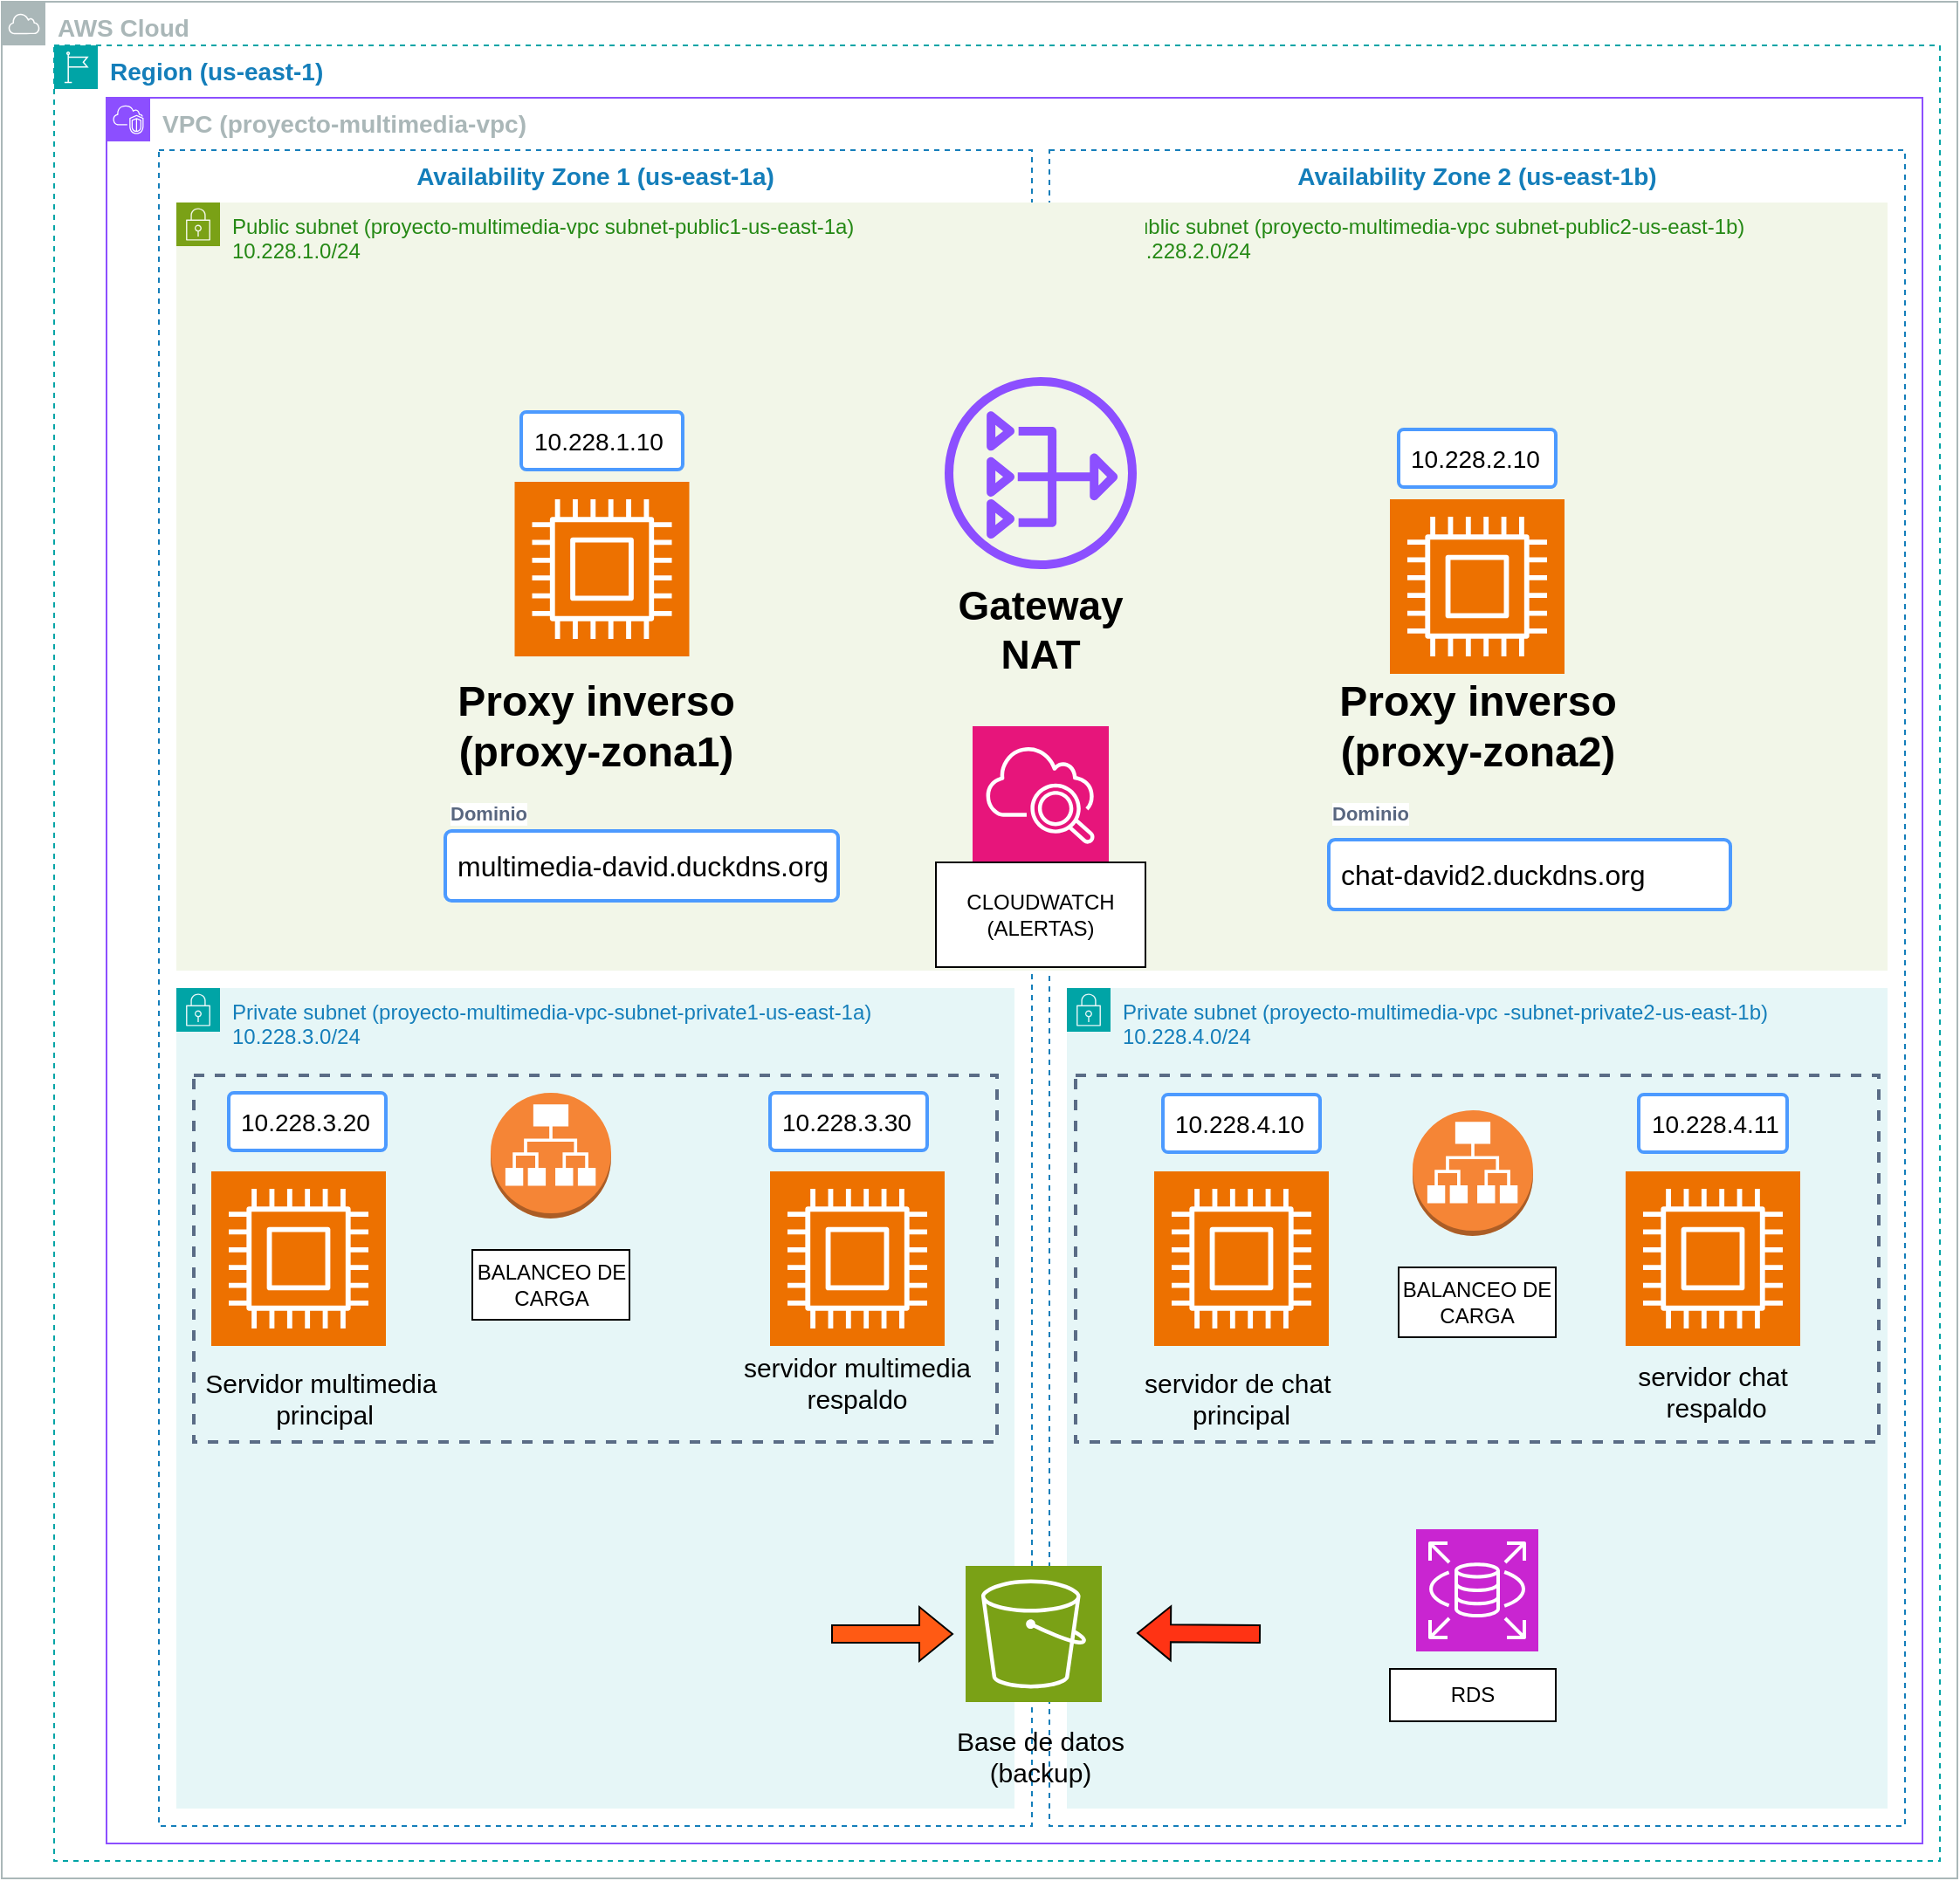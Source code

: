 <mxfile version="27.1.5">
  <diagram name="Página-1" id="Qx7fP_NjLmbVuaK9bLKz">
    <mxGraphModel dx="1736" dy="1134" grid="1" gridSize="10" guides="1" tooltips="1" connect="1" arrows="1" fold="1" page="1" pageScale="1" pageWidth="827" pageHeight="1169" math="0" shadow="0">
      <root>
        <mxCell id="0" />
        <mxCell id="1" parent="0" />
        <mxCell id="fqOp8nFUqeQ0Y8Dte5rl-1" value="&lt;font style=&quot;font-size: 14px;&quot;&gt;&lt;b&gt;AWS Cloud&lt;/b&gt;&lt;/font&gt;" style="sketch=0;outlineConnect=0;gradientColor=none;html=1;whiteSpace=wrap;fontSize=12;fontStyle=0;shape=mxgraph.aws4.group;grIcon=mxgraph.aws4.group_aws_cloud;strokeColor=#AAB7B8;fillColor=none;verticalAlign=top;align=left;spacingLeft=30;fontColor=#AAB7B8;dashed=0;" vertex="1" parent="1">
          <mxGeometry x="40" y="45" width="1120" height="1075" as="geometry" />
        </mxCell>
        <mxCell id="fqOp8nFUqeQ0Y8Dte5rl-2" value="Public subnet (proyecto-multimedia-vpc subnet-public2-us-east-1b)&lt;div&gt;10.228.2.0/24&lt;/div&gt;" style="points=[[0,0],[0.25,0],[0.5,0],[0.75,0],[1,0],[1,0.25],[1,0.5],[1,0.75],[1,1],[0.75,1],[0.5,1],[0.25,1],[0,1],[0,0.75],[0,0.5],[0,0.25]];outlineConnect=0;gradientColor=none;html=1;whiteSpace=wrap;fontSize=12;fontStyle=0;container=1;pointerEvents=0;collapsible=0;recursiveResize=0;shape=mxgraph.aws4.group;grIcon=mxgraph.aws4.group_security_group;grStroke=0;strokeColor=#7AA116;fillColor=#F2F6E8;verticalAlign=top;align=left;spacingLeft=30;fontColor=#248814;dashed=0;" vertex="1" parent="1">
          <mxGeometry x="650" y="160" width="470" height="440" as="geometry" />
        </mxCell>
        <mxCell id="fqOp8nFUqeQ0Y8Dte5rl-3" value="" style="sketch=0;points=[[0,0,0],[0.25,0,0],[0.5,0,0],[0.75,0,0],[1,0,0],[0,1,0],[0.25,1,0],[0.5,1,0],[0.75,1,0],[1,1,0],[0,0.25,0],[0,0.5,0],[0,0.75,0],[1,0.25,0],[1,0.5,0],[1,0.75,0]];outlineConnect=0;fontColor=#232F3E;fillColor=#ED7100;strokeColor=#ffffff;dashed=0;verticalLabelPosition=bottom;verticalAlign=top;align=center;html=1;fontSize=12;fontStyle=0;aspect=fixed;shape=mxgraph.aws4.resourceIcon;resIcon=mxgraph.aws4.compute;" vertex="1" parent="fqOp8nFUqeQ0Y8Dte5rl-2">
          <mxGeometry x="185" y="170" width="100" height="100" as="geometry" />
        </mxCell>
        <mxCell id="fqOp8nFUqeQ0Y8Dte5rl-4" value="&lt;font style=&quot;font-size: 14px;&quot;&gt;&lt;b&gt;Region (us-east-1)&lt;/b&gt;&lt;/font&gt;" style="points=[[0,0],[0.25,0],[0.5,0],[0.75,0],[1,0],[1,0.25],[1,0.5],[1,0.75],[1,1],[0.75,1],[0.5,1],[0.25,1],[0,1],[0,0.75],[0,0.5],[0,0.25]];outlineConnect=0;gradientColor=none;html=1;whiteSpace=wrap;fontSize=12;fontStyle=0;container=1;pointerEvents=0;collapsible=0;recursiveResize=0;shape=mxgraph.aws4.group;grIcon=mxgraph.aws4.group_region;strokeColor=#00A4A6;fillColor=none;verticalAlign=top;align=left;spacingLeft=30;fontColor=#147EBA;dashed=1;" vertex="1" parent="1">
          <mxGeometry x="70" y="70" width="1080" height="1040" as="geometry" />
        </mxCell>
        <mxCell id="fqOp8nFUqeQ0Y8Dte5rl-5" value="&lt;font style=&quot;font-size: 14px;&quot;&gt;&lt;b&gt;VPC (proyecto-multimedia-vpc)&lt;/b&gt;&lt;/font&gt;" style="points=[[0,0],[0.25,0],[0.5,0],[0.75,0],[1,0],[1,0.25],[1,0.5],[1,0.75],[1,1],[0.75,1],[0.5,1],[0.25,1],[0,1],[0,0.75],[0,0.5],[0,0.25]];outlineConnect=0;gradientColor=none;html=1;whiteSpace=wrap;fontSize=12;fontStyle=0;container=1;pointerEvents=0;collapsible=0;recursiveResize=0;shape=mxgraph.aws4.group;grIcon=mxgraph.aws4.group_vpc2;strokeColor=#8C4FFF;fillColor=none;verticalAlign=top;align=left;spacingLeft=30;fontColor=#AAB7B8;dashed=0;" vertex="1" parent="fqOp8nFUqeQ0Y8Dte5rl-4">
          <mxGeometry x="30" y="30" width="1040" height="1000" as="geometry" />
        </mxCell>
        <mxCell id="fqOp8nFUqeQ0Y8Dte5rl-6" value="" style="sketch=0;points=[[0,0,0],[0.25,0,0],[0.5,0,0],[0.75,0,0],[1,0,0],[0,1,0],[0.25,1,0],[0.5,1,0],[0.75,1,0],[1,1,0],[0,0.25,0],[0,0.5,0],[0,0.75,0],[1,0.25,0],[1,0.5,0],[1,0.75,0]];outlineConnect=0;fontColor=#232F3E;fillColor=#ED7100;strokeColor=#ffffff;dashed=0;verticalLabelPosition=bottom;verticalAlign=top;align=center;html=1;fontSize=12;fontStyle=0;aspect=fixed;shape=mxgraph.aws4.resourceIcon;resIcon=mxgraph.aws4.compute;" vertex="1" parent="fqOp8nFUqeQ0Y8Dte5rl-5">
          <mxGeometry x="735" y="230" width="100" height="100" as="geometry" />
        </mxCell>
        <mxCell id="fqOp8nFUqeQ0Y8Dte5rl-7" value="&lt;font style=&quot;font-size: 14px;&quot;&gt;10.228.2.10&lt;/font&gt;" style="rounded=1;arcSize=9;align=left;spacingLeft=5;strokeColor=#4C9AFF;html=1;strokeWidth=2;fontSize=12" vertex="1" parent="fqOp8nFUqeQ0Y8Dte5rl-5">
          <mxGeometry x="740" y="190" width="90" height="33" as="geometry" />
        </mxCell>
        <mxCell id="fqOp8nFUqeQ0Y8Dte5rl-8" value="&lt;font style=&quot;font-size: 14px;&quot;&gt;&lt;b&gt;Availability Zone 2 (us-east-1b)&lt;/b&gt;&lt;/font&gt;" style="fillColor=none;strokeColor=#147EBA;dashed=1;verticalAlign=top;fontStyle=0;fontColor=#147EBA;whiteSpace=wrap;html=1;" vertex="1" parent="fqOp8nFUqeQ0Y8Dte5rl-5">
          <mxGeometry x="540" y="30" width="490" height="960" as="geometry" />
        </mxCell>
        <mxCell id="fqOp8nFUqeQ0Y8Dte5rl-45" style="edgeStyle=orthogonalEdgeStyle;rounded=0;orthogonalLoop=1;jettySize=auto;html=1;exitX=0;exitY=0.5;exitDx=0;exitDy=0;entryX=0;entryY=0.75;entryDx=0;entryDy=0;" edge="1" parent="fqOp8nFUqeQ0Y8Dte5rl-5">
          <mxGeometry relative="1" as="geometry">
            <mxPoint x="747.5" y="925" as="sourcePoint" />
            <mxPoint x="747.5" y="932.5" as="targetPoint" />
          </mxGeometry>
        </mxCell>
        <mxCell id="fqOp8nFUqeQ0Y8Dte5rl-9" value="Private subnet (proyecto-multimedia-vpc&lt;span style=&quot;color: rgb(85, 171, 71);&quot;&gt;&amp;nbsp;&lt;/span&gt;-subnet-private2-us-east-1b)&lt;div&gt;10.228.4.0/24&lt;/div&gt;" style="points=[[0,0],[0.25,0],[0.5,0],[0.75,0],[1,0],[1,0.25],[1,0.5],[1,0.75],[1,1],[0.75,1],[0.5,1],[0.25,1],[0,1],[0,0.75],[0,0.5],[0,0.25]];outlineConnect=0;gradientColor=none;html=1;whiteSpace=wrap;fontSize=12;fontStyle=0;container=0;pointerEvents=0;collapsible=0;recursiveResize=0;shape=mxgraph.aws4.group;grIcon=mxgraph.aws4.group_security_group;grStroke=0;strokeColor=#00A4A6;fillColor=#E6F6F7;verticalAlign=top;align=left;spacingLeft=30;fontColor=#147EBA;dashed=0;" vertex="1" parent="1">
          <mxGeometry x="650" y="610" width="470" height="470" as="geometry" />
        </mxCell>
        <mxCell id="fqOp8nFUqeQ0Y8Dte5rl-10" value="" style="fillColor=none;strokeColor=#5A6C86;dashed=1;verticalAlign=top;fontStyle=0;fontColor=#5A6C86;whiteSpace=wrap;html=1;strokeWidth=2;" vertex="1" parent="1">
          <mxGeometry x="655" y="660" width="460" height="210" as="geometry" />
        </mxCell>
        <mxCell id="fqOp8nFUqeQ0Y8Dte5rl-11" value="Cluster&lt;div&gt;mensajería&lt;/div&gt;" style="fillColor=none;strokeColor=#5A6C86;dashed=1;verticalAlign=top;fontStyle=0;fontColor=#5A6C86;whiteSpace=wrap;html=1;" vertex="1" parent="1">
          <mxGeometry x="150" y="660" width="460" height="210" as="geometry" />
        </mxCell>
        <mxCell id="fqOp8nFUqeQ0Y8Dte5rl-12" value="&lt;font style=&quot;font-size: 14px;&quot;&gt;&lt;b&gt;Availability Zone 1 (us-east-1a)&lt;/b&gt;&lt;/font&gt;" style="fillColor=none;strokeColor=#147EBA;dashed=1;verticalAlign=top;fontStyle=0;fontColor=#147EBA;whiteSpace=wrap;html=1;" vertex="1" parent="1">
          <mxGeometry x="130" y="130" width="500" height="960" as="geometry" />
        </mxCell>
        <mxCell id="fqOp8nFUqeQ0Y8Dte5rl-13" value="Public subnet (proyecto-multimedia-vpc subnet-public1-us-east-1a)&lt;div&gt;10.228.1.0/24&lt;/div&gt;" style="points=[[0,0],[0.25,0],[0.5,0],[0.75,0],[1,0],[1,0.25],[1,0.5],[1,0.75],[1,1],[0.75,1],[0.5,1],[0.25,1],[0,1],[0,0.75],[0,0.5],[0,0.25]];outlineConnect=0;gradientColor=none;html=1;whiteSpace=wrap;fontSize=12;fontStyle=0;container=1;pointerEvents=0;collapsible=0;recursiveResize=0;shape=mxgraph.aws4.group;grIcon=mxgraph.aws4.group_security_group;grStroke=0;strokeColor=#7AA116;fillColor=#F2F6E8;verticalAlign=top;align=left;spacingLeft=30;fontColor=#248814;dashed=0;" vertex="1" parent="1">
          <mxGeometry x="140" y="160" width="555" height="440" as="geometry" />
        </mxCell>
        <mxCell id="fqOp8nFUqeQ0Y8Dte5rl-14" value="" style="sketch=0;points=[[0,0,0],[0.25,0,0],[0.5,0,0],[0.75,0,0],[1,0,0],[0,1,0],[0.25,1,0],[0.5,1,0],[0.75,1,0],[1,1,0],[0,0.25,0],[0,0.5,0],[0,0.75,0],[1,0.25,0],[1,0.5,0],[1,0.75,0]];outlineConnect=0;fontColor=#232F3E;fillColor=#ED7100;strokeColor=#ffffff;dashed=0;verticalLabelPosition=bottom;verticalAlign=top;align=center;html=1;fontSize=12;fontStyle=0;aspect=fixed;shape=mxgraph.aws4.resourceIcon;resIcon=mxgraph.aws4.compute;" vertex="1" parent="fqOp8nFUqeQ0Y8Dte5rl-13">
          <mxGeometry x="193.75" y="160" width="100" height="100" as="geometry" />
        </mxCell>
        <mxCell id="fqOp8nFUqeQ0Y8Dte5rl-15" value="&lt;font style=&quot;font-size: 14px;&quot;&gt;10.228.1.10&lt;/font&gt;" style="rounded=1;arcSize=9;align=left;spacingLeft=5;strokeColor=#4C9AFF;html=1;strokeWidth=2;fontSize=12" vertex="1" parent="fqOp8nFUqeQ0Y8Dte5rl-13">
          <mxGeometry x="197.5" y="120" width="92.5" height="33" as="geometry" />
        </mxCell>
        <mxCell id="fqOp8nFUqeQ0Y8Dte5rl-16" value="Dominio" style="fillColor=none;strokeColor=none;html=1;fontSize=12;fontStyle=0;align=left;fontColor=#596780;fontStyle=1;fontSize=11;labelBackgroundColor=light-dark(#ffffff, #006352);" vertex="1" parent="fqOp8nFUqeQ0Y8Dte5rl-13">
          <mxGeometry x="155" y="340" width="166" height="20" as="geometry" />
        </mxCell>
        <mxCell id="fqOp8nFUqeQ0Y8Dte5rl-17" value="multimedia-david.duckdns.org" style="rounded=1;arcSize=9;align=left;spacingLeft=5;strokeColor=#4C9AFF;html=1;strokeWidth=2;fontSize=16;whiteSpace=wrap;" vertex="1" parent="fqOp8nFUqeQ0Y8Dte5rl-13">
          <mxGeometry x="154" y="360" width="225" height="40" as="geometry" />
        </mxCell>
        <mxCell id="fqOp8nFUqeQ0Y8Dte5rl-18" value="Proxy inverso&lt;div&gt;(proxy-zona1)&lt;/div&gt;" style="text;strokeColor=none;fillColor=none;html=1;fontSize=24;fontStyle=1;verticalAlign=middle;align=center;" vertex="1" parent="fqOp8nFUqeQ0Y8Dte5rl-13">
          <mxGeometry x="190" y="280" width="100" height="40" as="geometry" />
        </mxCell>
        <mxCell id="fqOp8nFUqeQ0Y8Dte5rl-46" value="" style="sketch=0;points=[[0,0,0],[0.25,0,0],[0.5,0,0],[0.75,0,0],[1,0,0],[0,1,0],[0.25,1,0],[0.5,1,0],[0.75,1,0],[1,1,0],[0,0.25,0],[0,0.5,0],[0,0.75,0],[1,0.25,0],[1,0.5,0],[1,0.75,0]];points=[[0,0,0],[0.25,0,0],[0.5,0,0],[0.75,0,0],[1,0,0],[0,1,0],[0.25,1,0],[0.5,1,0],[0.75,1,0],[1,1,0],[0,0.25,0],[0,0.5,0],[0,0.75,0],[1,0.25,0],[1,0.5,0],[1,0.75,0]];outlineConnect=0;fontColor=#232F3E;fillColor=#E7157B;strokeColor=#ffffff;dashed=0;verticalLabelPosition=bottom;verticalAlign=top;align=center;html=1;fontSize=12;fontStyle=0;aspect=fixed;shape=mxgraph.aws4.resourceIcon;resIcon=mxgraph.aws4.cloudwatch_2;" vertex="1" parent="fqOp8nFUqeQ0Y8Dte5rl-13">
          <mxGeometry x="456" y="300" width="78" height="78" as="geometry" />
        </mxCell>
        <mxCell id="fqOp8nFUqeQ0Y8Dte5rl-47" value="CLOUDWATCH&lt;div&gt;(ALERTAS)&lt;/div&gt;" style="rounded=0;whiteSpace=wrap;html=1;" vertex="1" parent="fqOp8nFUqeQ0Y8Dte5rl-13">
          <mxGeometry x="435" y="378" width="120" height="60" as="geometry" />
        </mxCell>
        <mxCell id="fqOp8nFUqeQ0Y8Dte5rl-19" value="Private subnet (proyecto-multimedia-vpc-subnet-private1-us-east-1a)&lt;div&gt;10.228.3.0/24&lt;/div&gt;" style="points=[[0,0],[0.25,0],[0.5,0],[0.75,0],[1,0],[1,0.25],[1,0.5],[1,0.75],[1,1],[0.75,1],[0.5,1],[0.25,1],[0,1],[0,0.75],[0,0.5],[0,0.25]];outlineConnect=0;gradientColor=none;html=1;whiteSpace=wrap;fontSize=12;fontStyle=0;container=1;pointerEvents=0;collapsible=0;recursiveResize=0;shape=mxgraph.aws4.group;grIcon=mxgraph.aws4.group_security_group;grStroke=0;strokeColor=#00A4A6;fillColor=#E6F6F7;verticalAlign=top;align=left;spacingLeft=30;fontColor=#147EBA;dashed=0;" vertex="1" parent="1">
          <mxGeometry x="140" y="610" width="480" height="470" as="geometry" />
        </mxCell>
        <mxCell id="fqOp8nFUqeQ0Y8Dte5rl-20" value="" style="fillColor=none;strokeColor=#5A6C86;dashed=1;verticalAlign=top;fontStyle=0;fontColor=#5A6C86;whiteSpace=wrap;html=1;strokeWidth=2;" vertex="1" parent="fqOp8nFUqeQ0Y8Dte5rl-19">
          <mxGeometry x="10" y="50" width="460" height="210" as="geometry" />
        </mxCell>
        <mxCell id="fqOp8nFUqeQ0Y8Dte5rl-21" value="&lt;font style=&quot;font-size: 15px;&quot;&gt;Servidor multimedia&amp;nbsp;&lt;/font&gt;&lt;div&gt;&lt;font style=&quot;font-size: 15px;&quot;&gt;principal&lt;/font&gt;&lt;/div&gt;" style="text;html=1;align=center;verticalAlign=middle;whiteSpace=wrap;rounded=0;" vertex="1" parent="fqOp8nFUqeQ0Y8Dte5rl-19">
          <mxGeometry x="10" y="220" width="150" height="30" as="geometry" />
        </mxCell>
        <mxCell id="fqOp8nFUqeQ0Y8Dte5rl-22" value="&lt;span style=&quot;font-size: 15px;&quot;&gt;servidor multimedia&lt;/span&gt;&lt;div&gt;&lt;span style=&quot;font-size: 15px;&quot;&gt;respaldo&lt;br&gt;&lt;br&gt;&lt;/span&gt;&lt;/div&gt;" style="text;html=1;align=center;verticalAlign=middle;whiteSpace=wrap;rounded=0;" vertex="1" parent="fqOp8nFUqeQ0Y8Dte5rl-19">
          <mxGeometry x="290" y="220" width="200" height="30" as="geometry" />
        </mxCell>
        <mxCell id="fqOp8nFUqeQ0Y8Dte5rl-23" value="" style="sketch=0;points=[[0,0,0],[0.25,0,0],[0.5,0,0],[0.75,0,0],[1,0,0],[0,1,0],[0.25,1,0],[0.5,1,0],[0.75,1,0],[1,1,0],[0,0.25,0],[0,0.5,0],[0,0.75,0],[1,0.25,0],[1,0.5,0],[1,0.75,0]];outlineConnect=0;fontColor=#232F3E;fillColor=#ED7100;strokeColor=#ffffff;dashed=0;verticalLabelPosition=bottom;verticalAlign=top;align=center;html=1;fontSize=12;fontStyle=0;aspect=fixed;shape=mxgraph.aws4.resourceIcon;resIcon=mxgraph.aws4.compute;" vertex="1" parent="fqOp8nFUqeQ0Y8Dte5rl-19">
          <mxGeometry x="340" y="105" width="100" height="100" as="geometry" />
        </mxCell>
        <mxCell id="fqOp8nFUqeQ0Y8Dte5rl-24" value="&lt;font style=&quot;font-size: 14px;&quot;&gt;10.228.3.20&lt;/font&gt;" style="rounded=1;arcSize=9;align=left;spacingLeft=5;strokeColor=#4C9AFF;html=1;strokeWidth=2;fontSize=12" vertex="1" parent="fqOp8nFUqeQ0Y8Dte5rl-19">
          <mxGeometry x="30" y="60" width="90" height="33" as="geometry" />
        </mxCell>
        <mxCell id="fqOp8nFUqeQ0Y8Dte5rl-25" value="&lt;font style=&quot;font-size: 14px;&quot;&gt;10.228.3.30&lt;/font&gt;" style="rounded=1;arcSize=9;align=left;spacingLeft=5;strokeColor=#4C9AFF;html=1;strokeWidth=2;fontSize=12" vertex="1" parent="fqOp8nFUqeQ0Y8Dte5rl-19">
          <mxGeometry x="340" y="60" width="90" height="33" as="geometry" />
        </mxCell>
        <mxCell id="fqOp8nFUqeQ0Y8Dte5rl-26" value="" style="shape=flexArrow;endArrow=classic;html=1;rounded=0;fillColor=#FF5A14;" edge="1" parent="fqOp8nFUqeQ0Y8Dte5rl-19">
          <mxGeometry width="50" height="50" relative="1" as="geometry">
            <mxPoint x="375" y="370" as="sourcePoint" />
            <mxPoint x="445" y="370" as="targetPoint" />
          </mxGeometry>
        </mxCell>
        <mxCell id="fqOp8nFUqeQ0Y8Dte5rl-49" value="" style="outlineConnect=0;dashed=0;verticalLabelPosition=bottom;verticalAlign=top;align=center;html=1;shape=mxgraph.aws3.application_load_balancer;fillColor=#F58536;gradientColor=none;" vertex="1" parent="fqOp8nFUqeQ0Y8Dte5rl-19">
          <mxGeometry x="180" y="60" width="69" height="72" as="geometry" />
        </mxCell>
        <mxCell id="fqOp8nFUqeQ0Y8Dte5rl-29" value="" style="sketch=0;points=[[0,0,0],[0.25,0,0],[0.5,0,0],[0.75,0,0],[1,0,0],[0,1,0],[0.25,1,0],[0.5,1,0],[0.75,1,0],[1,1,0],[0,0.25,0],[0,0.5,0],[0,0.75,0],[1,0.25,0],[1,0.5,0],[1,0.75,0]];outlineConnect=0;fontColor=#232F3E;fillColor=#ED7100;strokeColor=#ffffff;dashed=0;verticalLabelPosition=bottom;verticalAlign=top;align=center;html=1;fontSize=12;fontStyle=0;aspect=fixed;shape=mxgraph.aws4.resourceIcon;resIcon=mxgraph.aws4.compute;" vertex="1" parent="fqOp8nFUqeQ0Y8Dte5rl-19">
          <mxGeometry x="20" y="105" width="100" height="100" as="geometry" />
        </mxCell>
        <mxCell id="fqOp8nFUqeQ0Y8Dte5rl-52" value="BALANCEO DE CARGA" style="rounded=0;whiteSpace=wrap;html=1;" vertex="1" parent="fqOp8nFUqeQ0Y8Dte5rl-19">
          <mxGeometry x="169.5" y="150" width="90" height="40" as="geometry" />
        </mxCell>
        <mxCell id="fqOp8nFUqeQ0Y8Dte5rl-28" value="" style="sketch=0;outlineConnect=0;fontColor=#232F3E;gradientColor=none;fillColor=#8C4FFF;strokeColor=none;dashed=0;verticalLabelPosition=bottom;verticalAlign=top;align=center;html=1;fontSize=12;fontStyle=0;aspect=fixed;pointerEvents=1;shape=mxgraph.aws4.nat_gateway;" vertex="1" parent="1">
          <mxGeometry x="580" y="260" width="110" height="110" as="geometry" />
        </mxCell>
        <mxCell id="fqOp8nFUqeQ0Y8Dte5rl-30" value="Gateway NAT" style="text;html=1;align=center;verticalAlign=middle;whiteSpace=wrap;rounded=0;fontStyle=1;fontSize=23;" vertex="1" parent="1">
          <mxGeometry x="605" y="390" width="60" height="30" as="geometry" />
        </mxCell>
        <mxCell id="fqOp8nFUqeQ0Y8Dte5rl-31" value="servidor de chat&amp;nbsp;&lt;div&gt;principal&lt;/div&gt;" style="text;html=1;align=center;verticalAlign=middle;whiteSpace=wrap;rounded=0;fontSize=15;" vertex="1" parent="1">
          <mxGeometry x="670" y="825" width="160" height="40" as="geometry" />
        </mxCell>
        <mxCell id="fqOp8nFUqeQ0Y8Dte5rl-32" value="servidor chat&lt;div&gt;&amp;nbsp;respaldo&lt;br&gt;&lt;br&gt;&lt;/div&gt;" style="text;html=1;align=center;verticalAlign=middle;whiteSpace=wrap;rounded=0;fontSize=15;" vertex="1" parent="1">
          <mxGeometry x="940" y="830" width="160" height="40" as="geometry" />
        </mxCell>
        <mxCell id="fqOp8nFUqeQ0Y8Dte5rl-33" value="" style="sketch=0;points=[[0,0,0],[0.25,0,0],[0.5,0,0],[0.75,0,0],[1,0,0],[0,1,0],[0.25,1,0],[0.5,1,0],[0.75,1,0],[1,1,0],[0,0.25,0],[0,0.5,0],[0,0.75,0],[1,0.25,0],[1,0.5,0],[1,0.75,0]];outlineConnect=0;fontColor=#232F3E;fillColor=#ED7100;strokeColor=#ffffff;dashed=0;verticalLabelPosition=bottom;verticalAlign=top;align=center;html=1;fontSize=12;fontStyle=0;aspect=fixed;shape=mxgraph.aws4.resourceIcon;resIcon=mxgraph.aws4.compute;" vertex="1" parent="1">
          <mxGeometry x="970" y="715" width="100" height="100" as="geometry" />
        </mxCell>
        <mxCell id="fqOp8nFUqeQ0Y8Dte5rl-34" value="" style="sketch=0;points=[[0,0,0],[0.25,0,0],[0.5,0,0],[0.75,0,0],[1,0,0],[0,1,0],[0.25,1,0],[0.5,1,0],[0.75,1,0],[1,1,0],[0,0.25,0],[0,0.5,0],[0,0.75,0],[1,0.25,0],[1,0.5,0],[1,0.75,0]];outlineConnect=0;fontColor=#232F3E;fillColor=#ED7100;strokeColor=#ffffff;dashed=0;verticalLabelPosition=bottom;verticalAlign=top;align=center;html=1;fontSize=12;fontStyle=0;aspect=fixed;shape=mxgraph.aws4.resourceIcon;resIcon=mxgraph.aws4.compute;" vertex="1" parent="1">
          <mxGeometry x="700" y="715" width="100" height="100" as="geometry" />
        </mxCell>
        <mxCell id="fqOp8nFUqeQ0Y8Dte5rl-35" value="&lt;font style=&quot;font-size: 14px;&quot;&gt;10.228.4.10&lt;/font&gt;" style="rounded=1;arcSize=9;align=left;spacingLeft=5;strokeColor=#4C9AFF;html=1;strokeWidth=2;fontSize=12" vertex="1" parent="1">
          <mxGeometry x="705" y="671" width="90" height="33" as="geometry" />
        </mxCell>
        <mxCell id="fqOp8nFUqeQ0Y8Dte5rl-36" value="&lt;font style=&quot;font-size: 14px;&quot;&gt;10.228.4.11&lt;/font&gt;" style="rounded=1;arcSize=9;align=left;spacingLeft=5;strokeColor=#4C9AFF;html=1;strokeWidth=2;fontSize=12" vertex="1" parent="1">
          <mxGeometry x="977.5" y="671" width="85" height="33" as="geometry" />
        </mxCell>
        <mxCell id="fqOp8nFUqeQ0Y8Dte5rl-37" value="" style="sketch=0;points=[[0,0,0],[0.25,0,0],[0.5,0,0],[0.75,0,0],[1,0,0],[0,1,0],[0.25,1,0],[0.5,1,0],[0.75,1,0],[1,1,0],[0,0.25,0],[0,0.5,0],[0,0.75,0],[1,0.25,0],[1,0.5,0],[1,0.75,0]];outlineConnect=0;fontColor=#232F3E;fillColor=#C925D1;strokeColor=#ffffff;dashed=0;verticalLabelPosition=bottom;verticalAlign=top;align=center;html=1;fontSize=12;fontStyle=0;aspect=fixed;shape=mxgraph.aws4.resourceIcon;resIcon=mxgraph.aws4.rds;" vertex="1" parent="1">
          <mxGeometry x="850" y="920" width="70" height="70" as="geometry" />
        </mxCell>
        <mxCell id="fqOp8nFUqeQ0Y8Dte5rl-38" value="Proxy inverso&lt;div&gt;(proxy-zona2)&lt;/div&gt;" style="text;strokeColor=none;fillColor=none;html=1;fontSize=24;fontStyle=1;verticalAlign=middle;align=center;" vertex="1" parent="1">
          <mxGeometry x="835" y="440" width="100" height="40" as="geometry" />
        </mxCell>
        <mxCell id="fqOp8nFUqeQ0Y8Dte5rl-39" value="Dominio" style="fillColor=none;strokeColor=none;html=1;fontSize=12;fontStyle=0;align=left;fontColor=#596780;fontStyle=1;fontSize=11;labelBackgroundColor=light-dark(#ffffff, #006352);" vertex="1" parent="1">
          <mxGeometry x="800" y="500" width="166" height="20" as="geometry" />
        </mxCell>
        <mxCell id="fqOp8nFUqeQ0Y8Dte5rl-40" value="chat-david2.duckdns.org" style="rounded=1;arcSize=9;align=left;spacingLeft=5;strokeColor=#4C9AFF;html=1;strokeWidth=2;fontSize=16;" vertex="1" parent="1">
          <mxGeometry x="800" y="525" width="230" height="40" as="geometry" />
        </mxCell>
        <mxCell id="fqOp8nFUqeQ0Y8Dte5rl-41" value="Base de datos&lt;div&gt;(backup)&lt;/div&gt;" style="text;html=1;align=center;verticalAlign=middle;whiteSpace=wrap;rounded=0;fontSize=15;" vertex="1" parent="1">
          <mxGeometry x="555" y="1030" width="160" height="40" as="geometry" />
        </mxCell>
        <mxCell id="fqOp8nFUqeQ0Y8Dte5rl-42" value="" style="sketch=0;points=[[0,0,0],[0.25,0,0],[0.5,0,0],[0.75,0,0],[1,0,0],[0,1,0],[0.25,1,0],[0.5,1,0],[0.75,1,0],[1,1,0],[0,0.25,0],[0,0.5,0],[0,0.75,0],[1,0.25,0],[1,0.5,0],[1,0.75,0]];outlineConnect=0;fontColor=#232F3E;fillColor=#7AA116;strokeColor=#ffffff;dashed=0;verticalLabelPosition=bottom;verticalAlign=top;align=center;html=1;fontSize=12;fontStyle=0;aspect=fixed;shape=mxgraph.aws4.resourceIcon;resIcon=mxgraph.aws4.s3;" vertex="1" parent="1">
          <mxGeometry x="592" y="941" width="78" height="78" as="geometry" />
        </mxCell>
        <mxCell id="fqOp8nFUqeQ0Y8Dte5rl-43" value="" style="shape=flexArrow;endArrow=classic;html=1;rounded=0;fillColor=#FF3314;" edge="1" parent="1">
          <mxGeometry width="50" height="50" relative="1" as="geometry">
            <mxPoint x="761" y="980" as="sourcePoint" />
            <mxPoint x="690" y="979.5" as="targetPoint" />
          </mxGeometry>
        </mxCell>
        <mxCell id="fqOp8nFUqeQ0Y8Dte5rl-51" value="RDS" style="rounded=0;whiteSpace=wrap;html=1;" vertex="1" parent="1">
          <mxGeometry x="835" y="1000" width="95" height="30" as="geometry" />
        </mxCell>
        <mxCell id="fqOp8nFUqeQ0Y8Dte5rl-53" value="" style="outlineConnect=0;dashed=0;verticalLabelPosition=bottom;verticalAlign=top;align=center;html=1;shape=mxgraph.aws3.application_load_balancer;fillColor=#F58536;gradientColor=none;" vertex="1" parent="1">
          <mxGeometry x="848" y="680" width="69" height="72" as="geometry" />
        </mxCell>
        <mxCell id="fqOp8nFUqeQ0Y8Dte5rl-54" value="BALANCEO DE CARGA" style="rounded=0;whiteSpace=wrap;html=1;" vertex="1" parent="1">
          <mxGeometry x="840" y="770" width="90" height="40" as="geometry" />
        </mxCell>
      </root>
    </mxGraphModel>
  </diagram>
</mxfile>
